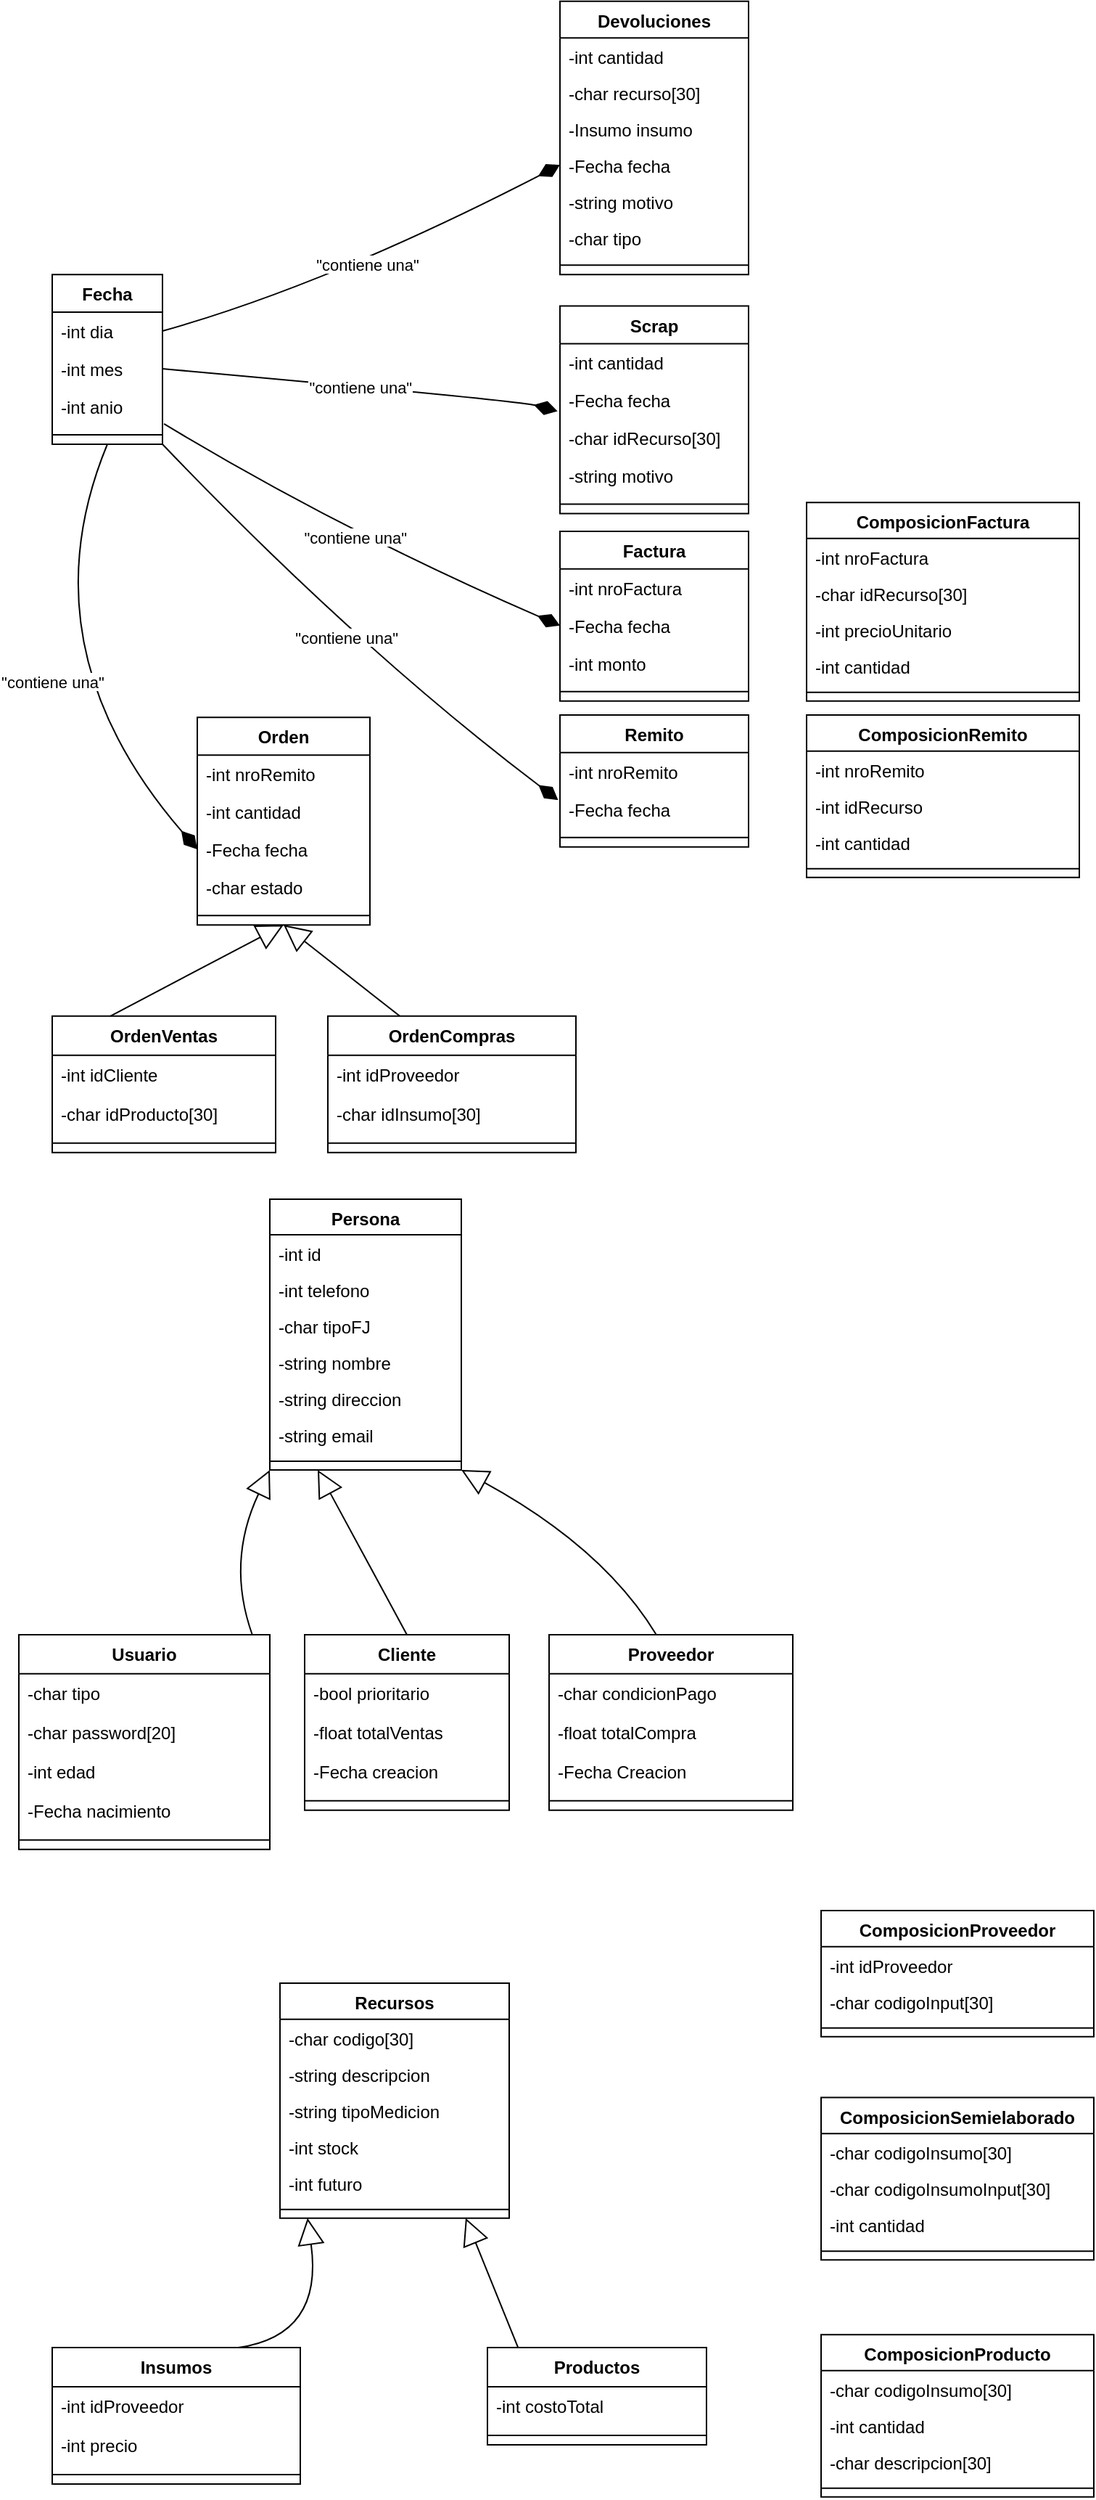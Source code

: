 <mxfile version="24.7.17">
  <diagram id="q5GnvB0pN5tUbaIcanIh" name="Diagrama de Clases">
    <mxGraphModel dx="5160" dy="2484" grid="1" gridSize="10" guides="1" tooltips="1" connect="1" arrows="1" fold="1" page="1" pageScale="1" pageWidth="827" pageHeight="1169" math="0" shadow="0">
      <root>
        <mxCell id="0" />
        <mxCell id="1" parent="0" />
        <mxCell id="GeJDQEC-XlV1NRhU4zai-1" value="Fecha" style="swimlane;fontStyle=1;align=center;verticalAlign=top;childLayout=stackLayout;horizontal=1;startSize=25.911;horizontalStack=0;resizeParent=1;resizeParentMax=0;resizeLast=0;collapsible=0;marginBottom=0;" parent="1" vertex="1">
          <mxGeometry x="60" y="213.09" width="76" height="116.911" as="geometry" />
        </mxCell>
        <mxCell id="GeJDQEC-XlV1NRhU4zai-2" value="-int dia" style="text;strokeColor=none;fillColor=none;align=left;verticalAlign=top;spacingLeft=4;spacingRight=4;overflow=hidden;rotatable=0;points=[[0,0.5],[1,0.5]];portConstraint=eastwest;" parent="GeJDQEC-XlV1NRhU4zai-1" vertex="1">
          <mxGeometry y="25.911" width="76" height="26" as="geometry" />
        </mxCell>
        <mxCell id="GeJDQEC-XlV1NRhU4zai-3" value="-int mes" style="text;strokeColor=none;fillColor=none;align=left;verticalAlign=top;spacingLeft=4;spacingRight=4;overflow=hidden;rotatable=0;points=[[0,0.5],[1,0.5]];portConstraint=eastwest;" parent="GeJDQEC-XlV1NRhU4zai-1" vertex="1">
          <mxGeometry y="51.911" width="76" height="26" as="geometry" />
        </mxCell>
        <mxCell id="GeJDQEC-XlV1NRhU4zai-4" value="-int anio" style="text;strokeColor=none;fillColor=none;align=left;verticalAlign=top;spacingLeft=4;spacingRight=4;overflow=hidden;rotatable=0;points=[[0,0.5],[1,0.5]];portConstraint=eastwest;" parent="GeJDQEC-XlV1NRhU4zai-1" vertex="1">
          <mxGeometry y="77.911" width="76" height="26" as="geometry" />
        </mxCell>
        <mxCell id="GeJDQEC-XlV1NRhU4zai-5" style="line;strokeWidth=1;fillColor=none;align=left;verticalAlign=middle;spacingTop=-1;spacingLeft=3;spacingRight=3;rotatable=0;labelPosition=right;points=[];portConstraint=eastwest;strokeColor=inherit;" parent="GeJDQEC-XlV1NRhU4zai-1" vertex="1">
          <mxGeometry y="103.911" width="76" height="13" as="geometry" />
        </mxCell>
        <mxCell id="GeJDQEC-XlV1NRhU4zai-6" value="Persona" style="swimlane;fontStyle=1;align=center;verticalAlign=top;childLayout=stackLayout;horizontal=1;startSize=24.507;horizontalStack=0;resizeParent=1;resizeParentMax=0;resizeLast=0;collapsible=0;marginBottom=0;" parent="1" vertex="1">
          <mxGeometry x="210" y="850" width="132" height="186.507" as="geometry" />
        </mxCell>
        <mxCell id="GeJDQEC-XlV1NRhU4zai-7" value="-int id" style="text;strokeColor=none;fillColor=none;align=left;verticalAlign=top;spacingLeft=4;spacingRight=4;overflow=hidden;rotatable=0;points=[[0,0.5],[1,0.5]];portConstraint=eastwest;" parent="GeJDQEC-XlV1NRhU4zai-6" vertex="1">
          <mxGeometry y="24.507" width="132" height="25" as="geometry" />
        </mxCell>
        <mxCell id="GeJDQEC-XlV1NRhU4zai-8" value="-int telefono" style="text;strokeColor=none;fillColor=none;align=left;verticalAlign=top;spacingLeft=4;spacingRight=4;overflow=hidden;rotatable=0;points=[[0,0.5],[1,0.5]];portConstraint=eastwest;" parent="GeJDQEC-XlV1NRhU4zai-6" vertex="1">
          <mxGeometry y="49.507" width="132" height="25" as="geometry" />
        </mxCell>
        <mxCell id="GeJDQEC-XlV1NRhU4zai-9" value="-char tipoFJ" style="text;strokeColor=none;fillColor=none;align=left;verticalAlign=top;spacingLeft=4;spacingRight=4;overflow=hidden;rotatable=0;points=[[0,0.5],[1,0.5]];portConstraint=eastwest;" parent="GeJDQEC-XlV1NRhU4zai-6" vertex="1">
          <mxGeometry y="74.507" width="132" height="25" as="geometry" />
        </mxCell>
        <mxCell id="GeJDQEC-XlV1NRhU4zai-10" value="-string nombre" style="text;strokeColor=none;fillColor=none;align=left;verticalAlign=top;spacingLeft=4;spacingRight=4;overflow=hidden;rotatable=0;points=[[0,0.5],[1,0.5]];portConstraint=eastwest;" parent="GeJDQEC-XlV1NRhU4zai-6" vertex="1">
          <mxGeometry y="99.507" width="132" height="25" as="geometry" />
        </mxCell>
        <mxCell id="GeJDQEC-XlV1NRhU4zai-11" value="-string direccion" style="text;strokeColor=none;fillColor=none;align=left;verticalAlign=top;spacingLeft=4;spacingRight=4;overflow=hidden;rotatable=0;points=[[0,0.5],[1,0.5]];portConstraint=eastwest;" parent="GeJDQEC-XlV1NRhU4zai-6" vertex="1">
          <mxGeometry y="124.507" width="132" height="25" as="geometry" />
        </mxCell>
        <mxCell id="GeJDQEC-XlV1NRhU4zai-12" value="-string email" style="text;strokeColor=none;fillColor=none;align=left;verticalAlign=top;spacingLeft=4;spacingRight=4;overflow=hidden;rotatable=0;points=[[0,0.5],[1,0.5]];portConstraint=eastwest;" parent="GeJDQEC-XlV1NRhU4zai-6" vertex="1">
          <mxGeometry y="149.507" width="132" height="25" as="geometry" />
        </mxCell>
        <mxCell id="GeJDQEC-XlV1NRhU4zai-13" style="line;strokeWidth=1;fillColor=none;align=left;verticalAlign=middle;spacingTop=-1;spacingLeft=3;spacingRight=3;rotatable=0;labelPosition=right;points=[];portConstraint=eastwest;strokeColor=inherit;" parent="GeJDQEC-XlV1NRhU4zai-6" vertex="1">
          <mxGeometry y="174.507" width="132" height="12" as="geometry" />
        </mxCell>
        <mxCell id="GeJDQEC-XlV1NRhU4zai-14" value="Usuario" style="swimlane;fontStyle=1;align=center;verticalAlign=top;childLayout=stackLayout;horizontal=1;startSize=26.914;horizontalStack=0;resizeParent=1;resizeParentMax=0;resizeLast=0;collapsible=0;marginBottom=0;" parent="1" vertex="1">
          <mxGeometry x="37" y="1150" width="173" height="147.914" as="geometry" />
        </mxCell>
        <mxCell id="GeJDQEC-XlV1NRhU4zai-15" value="-char tipo" style="text;strokeColor=none;fillColor=none;align=left;verticalAlign=top;spacingLeft=4;spacingRight=4;overflow=hidden;rotatable=0;points=[[0,0.5],[1,0.5]];portConstraint=eastwest;" parent="GeJDQEC-XlV1NRhU4zai-14" vertex="1">
          <mxGeometry y="26.914" width="173" height="27" as="geometry" />
        </mxCell>
        <mxCell id="GeJDQEC-XlV1NRhU4zai-16" value="-char password[20]" style="text;strokeColor=none;fillColor=none;align=left;verticalAlign=top;spacingLeft=4;spacingRight=4;overflow=hidden;rotatable=0;points=[[0,0.5],[1,0.5]];portConstraint=eastwest;" parent="GeJDQEC-XlV1NRhU4zai-14" vertex="1">
          <mxGeometry y="53.914" width="173" height="27" as="geometry" />
        </mxCell>
        <mxCell id="SspoBiGvNEf38kH1SiPI-25" value="-int edad" style="text;strokeColor=none;fillColor=none;align=left;verticalAlign=top;spacingLeft=4;spacingRight=4;overflow=hidden;rotatable=0;points=[[0,0.5],[1,0.5]];portConstraint=eastwest;" vertex="1" parent="GeJDQEC-XlV1NRhU4zai-14">
          <mxGeometry y="80.914" width="173" height="27" as="geometry" />
        </mxCell>
        <mxCell id="SspoBiGvNEf38kH1SiPI-26" value="-Fecha nacimiento" style="text;strokeColor=none;fillColor=none;align=left;verticalAlign=top;spacingLeft=4;spacingRight=4;overflow=hidden;rotatable=0;points=[[0,0.5],[1,0.5]];portConstraint=eastwest;" vertex="1" parent="GeJDQEC-XlV1NRhU4zai-14">
          <mxGeometry y="107.914" width="173" height="27" as="geometry" />
        </mxCell>
        <mxCell id="GeJDQEC-XlV1NRhU4zai-17" style="line;strokeWidth=1;fillColor=none;align=left;verticalAlign=middle;spacingTop=-1;spacingLeft=3;spacingRight=3;rotatable=0;labelPosition=right;points=[];portConstraint=eastwest;strokeColor=inherit;" parent="GeJDQEC-XlV1NRhU4zai-14" vertex="1">
          <mxGeometry y="134.914" width="173" height="13" as="geometry" />
        </mxCell>
        <mxCell id="GeJDQEC-XlV1NRhU4zai-18" value="Proveedor" style="swimlane;fontStyle=1;align=center;verticalAlign=top;childLayout=stackLayout;horizontal=1;startSize=26.914;horizontalStack=0;resizeParent=1;resizeParentMax=0;resizeLast=0;collapsible=0;marginBottom=0;" parent="1" vertex="1">
          <mxGeometry x="402.5" y="1150" width="168" height="120.914" as="geometry" />
        </mxCell>
        <mxCell id="GeJDQEC-XlV1NRhU4zai-19" value="-char condicionPago" style="text;strokeColor=none;fillColor=none;align=left;verticalAlign=top;spacingLeft=4;spacingRight=4;overflow=hidden;rotatable=0;points=[[0,0.5],[1,0.5]];portConstraint=eastwest;" parent="GeJDQEC-XlV1NRhU4zai-18" vertex="1">
          <mxGeometry y="26.914" width="168" height="27" as="geometry" />
        </mxCell>
        <mxCell id="GeJDQEC-XlV1NRhU4zai-20" value="-float totalCompra" style="text;strokeColor=none;fillColor=none;align=left;verticalAlign=top;spacingLeft=4;spacingRight=4;overflow=hidden;rotatable=0;points=[[0,0.5],[1,0.5]];portConstraint=eastwest;" parent="GeJDQEC-XlV1NRhU4zai-18" vertex="1">
          <mxGeometry y="53.914" width="168" height="27" as="geometry" />
        </mxCell>
        <mxCell id="SspoBiGvNEf38kH1SiPI-51" value="-Fecha Creacion" style="text;strokeColor=none;fillColor=none;align=left;verticalAlign=top;spacingLeft=4;spacingRight=4;overflow=hidden;rotatable=0;points=[[0,0.5],[1,0.5]];portConstraint=eastwest;" vertex="1" parent="GeJDQEC-XlV1NRhU4zai-18">
          <mxGeometry y="80.914" width="168" height="27" as="geometry" />
        </mxCell>
        <mxCell id="GeJDQEC-XlV1NRhU4zai-21" style="line;strokeWidth=1;fillColor=none;align=left;verticalAlign=middle;spacingTop=-1;spacingLeft=3;spacingRight=3;rotatable=0;labelPosition=right;points=[];portConstraint=eastwest;strokeColor=inherit;" parent="GeJDQEC-XlV1NRhU4zai-18" vertex="1">
          <mxGeometry y="107.914" width="168" height="13" as="geometry" />
        </mxCell>
        <mxCell id="GeJDQEC-XlV1NRhU4zai-22" value="Cliente" style="swimlane;fontStyle=1;align=center;verticalAlign=top;childLayout=stackLayout;horizontal=1;startSize=26.914;horizontalStack=0;resizeParent=1;resizeParentMax=0;resizeLast=0;collapsible=0;marginBottom=0;" parent="1" vertex="1">
          <mxGeometry x="234" y="1150" width="141" height="120.914" as="geometry" />
        </mxCell>
        <mxCell id="GeJDQEC-XlV1NRhU4zai-23" value="-bool prioritario" style="text;strokeColor=none;fillColor=none;align=left;verticalAlign=top;spacingLeft=4;spacingRight=4;overflow=hidden;rotatable=0;points=[[0,0.5],[1,0.5]];portConstraint=eastwest;" parent="GeJDQEC-XlV1NRhU4zai-22" vertex="1">
          <mxGeometry y="26.914" width="141" height="27" as="geometry" />
        </mxCell>
        <mxCell id="GeJDQEC-XlV1NRhU4zai-24" value="-float totalVentas" style="text;strokeColor=none;fillColor=none;align=left;verticalAlign=top;spacingLeft=4;spacingRight=4;overflow=hidden;rotatable=0;points=[[0,0.5],[1,0.5]];portConstraint=eastwest;" parent="GeJDQEC-XlV1NRhU4zai-22" vertex="1">
          <mxGeometry y="53.914" width="141" height="27" as="geometry" />
        </mxCell>
        <mxCell id="SspoBiGvNEf38kH1SiPI-50" value="-Fecha creacion" style="text;strokeColor=none;fillColor=none;align=left;verticalAlign=top;spacingLeft=4;spacingRight=4;overflow=hidden;rotatable=0;points=[[0,0.5],[1,0.5]];portConstraint=eastwest;" vertex="1" parent="GeJDQEC-XlV1NRhU4zai-22">
          <mxGeometry y="80.914" width="141" height="27" as="geometry" />
        </mxCell>
        <mxCell id="GeJDQEC-XlV1NRhU4zai-25" style="line;strokeWidth=1;fillColor=none;align=left;verticalAlign=middle;spacingTop=-1;spacingLeft=3;spacingRight=3;rotatable=0;labelPosition=right;points=[];portConstraint=eastwest;strokeColor=inherit;" parent="GeJDQEC-XlV1NRhU4zai-22" vertex="1">
          <mxGeometry y="107.914" width="141" height="13" as="geometry" />
        </mxCell>
        <mxCell id="GeJDQEC-XlV1NRhU4zai-26" value="Recursos" style="swimlane;fontStyle=1;align=center;verticalAlign=top;childLayout=stackLayout;horizontal=1;startSize=24.831;horizontalStack=0;resizeParent=1;resizeParentMax=0;resizeLast=0;collapsible=0;marginBottom=0;" parent="1" vertex="1">
          <mxGeometry x="217" y="1390" width="158" height="161.831" as="geometry" />
        </mxCell>
        <mxCell id="GeJDQEC-XlV1NRhU4zai-27" value="-char codigo[30]" style="text;strokeColor=none;fillColor=none;align=left;verticalAlign=top;spacingLeft=4;spacingRight=4;overflow=hidden;rotatable=0;points=[[0,0.5],[1,0.5]];portConstraint=eastwest;" parent="GeJDQEC-XlV1NRhU4zai-26" vertex="1">
          <mxGeometry y="24.831" width="158" height="25" as="geometry" />
        </mxCell>
        <mxCell id="GeJDQEC-XlV1NRhU4zai-28" value="-string descripcion" style="text;strokeColor=none;fillColor=none;align=left;verticalAlign=top;spacingLeft=4;spacingRight=4;overflow=hidden;rotatable=0;points=[[0,0.5],[1,0.5]];portConstraint=eastwest;" parent="GeJDQEC-XlV1NRhU4zai-26" vertex="1">
          <mxGeometry y="49.831" width="158" height="25" as="geometry" />
        </mxCell>
        <mxCell id="GeJDQEC-XlV1NRhU4zai-29" value="-string tipoMedicion" style="text;strokeColor=none;fillColor=none;align=left;verticalAlign=top;spacingLeft=4;spacingRight=4;overflow=hidden;rotatable=0;points=[[0,0.5],[1,0.5]];portConstraint=eastwest;" parent="GeJDQEC-XlV1NRhU4zai-26" vertex="1">
          <mxGeometry y="74.831" width="158" height="25" as="geometry" />
        </mxCell>
        <mxCell id="GeJDQEC-XlV1NRhU4zai-30" value="-int stock" style="text;strokeColor=none;fillColor=none;align=left;verticalAlign=top;spacingLeft=4;spacingRight=4;overflow=hidden;rotatable=0;points=[[0,0.5],[1,0.5]];portConstraint=eastwest;" parent="GeJDQEC-XlV1NRhU4zai-26" vertex="1">
          <mxGeometry y="99.831" width="158" height="25" as="geometry" />
        </mxCell>
        <mxCell id="GeJDQEC-XlV1NRhU4zai-31" value="-int futuro" style="text;strokeColor=none;fillColor=none;align=left;verticalAlign=top;spacingLeft=4;spacingRight=4;overflow=hidden;rotatable=0;points=[[0,0.5],[1,0.5]];portConstraint=eastwest;" parent="GeJDQEC-XlV1NRhU4zai-26" vertex="1">
          <mxGeometry y="124.831" width="158" height="25" as="geometry" />
        </mxCell>
        <mxCell id="GeJDQEC-XlV1NRhU4zai-32" style="line;strokeWidth=1;fillColor=none;align=left;verticalAlign=middle;spacingTop=-1;spacingLeft=3;spacingRight=3;rotatable=0;labelPosition=right;points=[];portConstraint=eastwest;strokeColor=inherit;" parent="GeJDQEC-XlV1NRhU4zai-26" vertex="1">
          <mxGeometry y="149.831" width="158" height="12" as="geometry" />
        </mxCell>
        <mxCell id="GeJDQEC-XlV1NRhU4zai-33" value="Insumos" style="swimlane;fontStyle=1;align=center;verticalAlign=top;childLayout=stackLayout;horizontal=1;startSize=26.914;horizontalStack=0;resizeParent=1;resizeParentMax=0;resizeLast=0;collapsible=0;marginBottom=0;" parent="1" vertex="1">
          <mxGeometry x="60" y="1641.04" width="171" height="93.914" as="geometry" />
        </mxCell>
        <mxCell id="GeJDQEC-XlV1NRhU4zai-34" value="-int idProveedor" style="text;strokeColor=none;fillColor=none;align=left;verticalAlign=top;spacingLeft=4;spacingRight=4;overflow=hidden;rotatable=0;points=[[0,0.5],[1,0.5]];portConstraint=eastwest;" parent="GeJDQEC-XlV1NRhU4zai-33" vertex="1">
          <mxGeometry y="26.914" width="171" height="27" as="geometry" />
        </mxCell>
        <mxCell id="GeJDQEC-XlV1NRhU4zai-35" value="-int precio" style="text;strokeColor=none;fillColor=none;align=left;verticalAlign=top;spacingLeft=4;spacingRight=4;overflow=hidden;rotatable=0;points=[[0,0.5],[1,0.5]];portConstraint=eastwest;" parent="GeJDQEC-XlV1NRhU4zai-33" vertex="1">
          <mxGeometry y="53.914" width="171" height="27" as="geometry" />
        </mxCell>
        <mxCell id="GeJDQEC-XlV1NRhU4zai-36" style="line;strokeWidth=1;fillColor=none;align=left;verticalAlign=middle;spacingTop=-1;spacingLeft=3;spacingRight=3;rotatable=0;labelPosition=right;points=[];portConstraint=eastwest;strokeColor=inherit;" parent="GeJDQEC-XlV1NRhU4zai-33" vertex="1">
          <mxGeometry y="80.914" width="171" height="13" as="geometry" />
        </mxCell>
        <mxCell id="GeJDQEC-XlV1NRhU4zai-37" value="Productos" style="swimlane;fontStyle=1;align=center;verticalAlign=top;childLayout=stackLayout;horizontal=1;startSize=26.914;horizontalStack=0;resizeParent=1;resizeParentMax=0;resizeLast=0;collapsible=0;marginBottom=0;" parent="1" vertex="1">
          <mxGeometry x="360" y="1641.04" width="151" height="66.914" as="geometry" />
        </mxCell>
        <mxCell id="GeJDQEC-XlV1NRhU4zai-39" value="-int costoTotal" style="text;strokeColor=none;fillColor=none;align=left;verticalAlign=top;spacingLeft=4;spacingRight=4;overflow=hidden;rotatable=0;points=[[0,0.5],[1,0.5]];portConstraint=eastwest;" parent="GeJDQEC-XlV1NRhU4zai-37" vertex="1">
          <mxGeometry y="26.914" width="151" height="27" as="geometry" />
        </mxCell>
        <mxCell id="GeJDQEC-XlV1NRhU4zai-40" style="line;strokeWidth=1;fillColor=none;align=left;verticalAlign=middle;spacingTop=-1;spacingLeft=3;spacingRight=3;rotatable=0;labelPosition=right;points=[];portConstraint=eastwest;strokeColor=inherit;" parent="GeJDQEC-XlV1NRhU4zai-37" vertex="1">
          <mxGeometry y="53.914" width="151" height="13" as="geometry" />
        </mxCell>
        <mxCell id="GeJDQEC-XlV1NRhU4zai-41" value="Orden" style="swimlane;fontStyle=1;align=center;verticalAlign=top;childLayout=stackLayout;horizontal=1;startSize=25.911;horizontalStack=0;resizeParent=1;resizeParentMax=0;resizeLast=0;collapsible=0;marginBottom=0;" parent="1" vertex="1">
          <mxGeometry x="160" y="518.17" width="119" height="142.911" as="geometry" />
        </mxCell>
        <mxCell id="GeJDQEC-XlV1NRhU4zai-42" value="-int nroRemito" style="text;strokeColor=none;fillColor=none;align=left;verticalAlign=top;spacingLeft=4;spacingRight=4;overflow=hidden;rotatable=0;points=[[0,0.5],[1,0.5]];portConstraint=eastwest;" parent="GeJDQEC-XlV1NRhU4zai-41" vertex="1">
          <mxGeometry y="25.911" width="119" height="26" as="geometry" />
        </mxCell>
        <mxCell id="GeJDQEC-XlV1NRhU4zai-43" value="-int cantidad" style="text;strokeColor=none;fillColor=none;align=left;verticalAlign=top;spacingLeft=4;spacingRight=4;overflow=hidden;rotatable=0;points=[[0,0.5],[1,0.5]];portConstraint=eastwest;" parent="GeJDQEC-XlV1NRhU4zai-41" vertex="1">
          <mxGeometry y="51.911" width="119" height="26" as="geometry" />
        </mxCell>
        <mxCell id="GeJDQEC-XlV1NRhU4zai-44" value="-Fecha fecha" style="text;strokeColor=none;fillColor=none;align=left;verticalAlign=top;spacingLeft=4;spacingRight=4;overflow=hidden;rotatable=0;points=[[0,0.5],[1,0.5]];portConstraint=eastwest;" parent="GeJDQEC-XlV1NRhU4zai-41" vertex="1">
          <mxGeometry y="77.911" width="119" height="26" as="geometry" />
        </mxCell>
        <mxCell id="SspoBiGvNEf38kH1SiPI-54" value="-char estado" style="text;strokeColor=none;fillColor=none;align=left;verticalAlign=top;spacingLeft=4;spacingRight=4;overflow=hidden;rotatable=0;points=[[0,0.5],[1,0.5]];portConstraint=eastwest;" vertex="1" parent="GeJDQEC-XlV1NRhU4zai-41">
          <mxGeometry y="103.911" width="119" height="26" as="geometry" />
        </mxCell>
        <mxCell id="GeJDQEC-XlV1NRhU4zai-45" style="line;strokeWidth=1;fillColor=none;align=left;verticalAlign=middle;spacingTop=-1;spacingLeft=3;spacingRight=3;rotatable=0;labelPosition=right;points=[];portConstraint=eastwest;strokeColor=inherit;" parent="GeJDQEC-XlV1NRhU4zai-41" vertex="1">
          <mxGeometry y="129.911" width="119" height="13" as="geometry" />
        </mxCell>
        <mxCell id="GeJDQEC-XlV1NRhU4zai-46" value="OrdenVentas" style="swimlane;fontStyle=1;align=center;verticalAlign=top;childLayout=stackLayout;horizontal=1;startSize=26.914;horizontalStack=0;resizeParent=1;resizeParentMax=0;resizeLast=0;collapsible=0;marginBottom=0;" parent="1" vertex="1">
          <mxGeometry x="60" y="723.91" width="154" height="93.914" as="geometry" />
        </mxCell>
        <mxCell id="GeJDQEC-XlV1NRhU4zai-48" value="-int idCliente" style="text;strokeColor=none;fillColor=none;align=left;verticalAlign=top;spacingLeft=4;spacingRight=4;overflow=hidden;rotatable=0;points=[[0,0.5],[1,0.5]];portConstraint=eastwest;" parent="GeJDQEC-XlV1NRhU4zai-46" vertex="1">
          <mxGeometry y="26.914" width="154" height="27" as="geometry" />
        </mxCell>
        <mxCell id="GeJDQEC-XlV1NRhU4zai-47" value="-char idProducto[30]" style="text;strokeColor=none;fillColor=none;align=left;verticalAlign=top;spacingLeft=4;spacingRight=4;overflow=hidden;rotatable=0;points=[[0,0.5],[1,0.5]];portConstraint=eastwest;" parent="GeJDQEC-XlV1NRhU4zai-46" vertex="1">
          <mxGeometry y="53.914" width="154" height="27" as="geometry" />
        </mxCell>
        <mxCell id="GeJDQEC-XlV1NRhU4zai-49" style="line;strokeWidth=1;fillColor=none;align=left;verticalAlign=middle;spacingTop=-1;spacingLeft=3;spacingRight=3;rotatable=0;labelPosition=right;points=[];portConstraint=eastwest;strokeColor=inherit;" parent="GeJDQEC-XlV1NRhU4zai-46" vertex="1">
          <mxGeometry y="80.914" width="154" height="13" as="geometry" />
        </mxCell>
        <mxCell id="GeJDQEC-XlV1NRhU4zai-50" value="OrdenCompras" style="swimlane;fontStyle=1;align=center;verticalAlign=top;childLayout=stackLayout;horizontal=1;startSize=26.914;horizontalStack=0;resizeParent=1;resizeParentMax=0;resizeLast=0;collapsible=0;marginBottom=0;" parent="1" vertex="1">
          <mxGeometry x="250" y="723.91" width="171" height="93.914" as="geometry" />
        </mxCell>
        <mxCell id="GeJDQEC-XlV1NRhU4zai-51" value="-int idProveedor" style="text;strokeColor=none;fillColor=none;align=left;verticalAlign=top;spacingLeft=4;spacingRight=4;overflow=hidden;rotatable=0;points=[[0,0.5],[1,0.5]];portConstraint=eastwest;" parent="GeJDQEC-XlV1NRhU4zai-50" vertex="1">
          <mxGeometry y="26.914" width="171" height="27" as="geometry" />
        </mxCell>
        <mxCell id="GeJDQEC-XlV1NRhU4zai-52" value="-char idInsumo[30]" style="text;strokeColor=none;fillColor=none;align=left;verticalAlign=top;spacingLeft=4;spacingRight=4;overflow=hidden;rotatable=0;points=[[0,0.5],[1,0.5]];portConstraint=eastwest;" parent="GeJDQEC-XlV1NRhU4zai-50" vertex="1">
          <mxGeometry y="53.914" width="171" height="27" as="geometry" />
        </mxCell>
        <mxCell id="GeJDQEC-XlV1NRhU4zai-53" style="line;strokeWidth=1;fillColor=none;align=left;verticalAlign=middle;spacingTop=-1;spacingLeft=3;spacingRight=3;rotatable=0;labelPosition=right;points=[];portConstraint=eastwest;strokeColor=inherit;" parent="GeJDQEC-XlV1NRhU4zai-50" vertex="1">
          <mxGeometry y="80.914" width="171" height="13" as="geometry" />
        </mxCell>
        <mxCell id="GeJDQEC-XlV1NRhU4zai-60" value="Devoluciones" style="swimlane;fontStyle=1;align=center;verticalAlign=top;childLayout=stackLayout;horizontal=1;startSize=25.273;horizontalStack=0;resizeParent=1;resizeParentMax=0;resizeLast=0;collapsible=0;marginBottom=0;" parent="1" vertex="1">
          <mxGeometry x="410" y="24.82" width="130" height="188.273" as="geometry" />
        </mxCell>
        <mxCell id="GeJDQEC-XlV1NRhU4zai-61" value="-int cantidad" style="text;strokeColor=none;fillColor=none;align=left;verticalAlign=top;spacingLeft=4;spacingRight=4;overflow=hidden;rotatable=0;points=[[0,0.5],[1,0.5]];portConstraint=eastwest;" parent="GeJDQEC-XlV1NRhU4zai-60" vertex="1">
          <mxGeometry y="25.273" width="130" height="25" as="geometry" />
        </mxCell>
        <mxCell id="SspoBiGvNEf38kH1SiPI-53" value="-char recurso[30]" style="text;strokeColor=none;fillColor=none;align=left;verticalAlign=top;spacingLeft=4;spacingRight=4;overflow=hidden;rotatable=0;points=[[0,0.5],[1,0.5]];portConstraint=eastwest;" vertex="1" parent="GeJDQEC-XlV1NRhU4zai-60">
          <mxGeometry y="50.273" width="130" height="25" as="geometry" />
        </mxCell>
        <mxCell id="GeJDQEC-XlV1NRhU4zai-62" value="-Insumo insumo" style="text;strokeColor=none;fillColor=none;align=left;verticalAlign=top;spacingLeft=4;spacingRight=4;overflow=hidden;rotatable=0;points=[[0,0.5],[1,0.5]];portConstraint=eastwest;" parent="GeJDQEC-XlV1NRhU4zai-60" vertex="1">
          <mxGeometry y="75.273" width="130" height="25" as="geometry" />
        </mxCell>
        <mxCell id="GeJDQEC-XlV1NRhU4zai-63" value="-Fecha fecha" style="text;strokeColor=none;fillColor=none;align=left;verticalAlign=top;spacingLeft=4;spacingRight=4;overflow=hidden;rotatable=0;points=[[0,0.5],[1,0.5]];portConstraint=eastwest;" parent="GeJDQEC-XlV1NRhU4zai-60" vertex="1">
          <mxGeometry y="100.273" width="130" height="25" as="geometry" />
        </mxCell>
        <mxCell id="GeJDQEC-XlV1NRhU4zai-64" value="-string motivo" style="text;strokeColor=none;fillColor=none;align=left;verticalAlign=top;spacingLeft=4;spacingRight=4;overflow=hidden;rotatable=0;points=[[0,0.5],[1,0.5]];portConstraint=eastwest;" parent="GeJDQEC-XlV1NRhU4zai-60" vertex="1">
          <mxGeometry y="125.273" width="130" height="25" as="geometry" />
        </mxCell>
        <mxCell id="SspoBiGvNEf38kH1SiPI-4" value="-char tipo" style="text;strokeColor=none;fillColor=none;align=left;verticalAlign=top;spacingLeft=4;spacingRight=4;overflow=hidden;rotatable=0;points=[[0,0.5],[1,0.5]];portConstraint=eastwest;" vertex="1" parent="GeJDQEC-XlV1NRhU4zai-60">
          <mxGeometry y="150.273" width="130" height="25" as="geometry" />
        </mxCell>
        <mxCell id="GeJDQEC-XlV1NRhU4zai-65" style="line;strokeWidth=1;fillColor=none;align=left;verticalAlign=middle;spacingTop=-1;spacingLeft=3;spacingRight=3;rotatable=0;labelPosition=right;points=[];portConstraint=eastwest;strokeColor=inherit;" parent="GeJDQEC-XlV1NRhU4zai-60" vertex="1">
          <mxGeometry y="175.273" width="130" height="13" as="geometry" />
        </mxCell>
        <mxCell id="GeJDQEC-XlV1NRhU4zai-66" value="Scrap" style="swimlane;fontStyle=1;align=center;verticalAlign=top;childLayout=stackLayout;horizontal=1;startSize=25.911;horizontalStack=0;resizeParent=1;resizeParentMax=0;resizeLast=0;collapsible=0;marginBottom=0;" parent="1" vertex="1">
          <mxGeometry x="410" y="234.8" width="130" height="142.911" as="geometry" />
        </mxCell>
        <mxCell id="GeJDQEC-XlV1NRhU4zai-67" value="-int cantidad" style="text;strokeColor=none;fillColor=none;align=left;verticalAlign=top;spacingLeft=4;spacingRight=4;overflow=hidden;rotatable=0;points=[[0,0.5],[1,0.5]];portConstraint=eastwest;" parent="GeJDQEC-XlV1NRhU4zai-66" vertex="1">
          <mxGeometry y="25.911" width="130" height="26" as="geometry" />
        </mxCell>
        <mxCell id="SspoBiGvNEf38kH1SiPI-43" value="-Fecha fecha" style="text;strokeColor=none;fillColor=none;align=left;verticalAlign=top;spacingLeft=4;spacingRight=4;overflow=hidden;rotatable=0;points=[[0,0.5],[1,0.5]];portConstraint=eastwest;" vertex="1" parent="GeJDQEC-XlV1NRhU4zai-66">
          <mxGeometry y="51.911" width="130" height="26" as="geometry" />
        </mxCell>
        <mxCell id="GeJDQEC-XlV1NRhU4zai-68" value="-char idRecurso[30]" style="text;strokeColor=none;fillColor=none;align=left;verticalAlign=top;spacingLeft=4;spacingRight=4;overflow=hidden;rotatable=0;points=[[0,0.5],[1,0.5]];portConstraint=eastwest;" parent="GeJDQEC-XlV1NRhU4zai-66" vertex="1">
          <mxGeometry y="77.911" width="130" height="26" as="geometry" />
        </mxCell>
        <mxCell id="GeJDQEC-XlV1NRhU4zai-69" value="-string motivo" style="text;strokeColor=none;fillColor=none;align=left;verticalAlign=top;spacingLeft=4;spacingRight=4;overflow=hidden;rotatable=0;points=[[0,0.5],[1,0.5]];portConstraint=eastwest;" parent="GeJDQEC-XlV1NRhU4zai-66" vertex="1">
          <mxGeometry y="103.911" width="130" height="26" as="geometry" />
        </mxCell>
        <mxCell id="GeJDQEC-XlV1NRhU4zai-70" style="line;strokeWidth=1;fillColor=none;align=left;verticalAlign=middle;spacingTop=-1;spacingLeft=3;spacingRight=3;rotatable=0;labelPosition=right;points=[];portConstraint=eastwest;strokeColor=inherit;" parent="GeJDQEC-XlV1NRhU4zai-66" vertex="1">
          <mxGeometry y="129.911" width="130" height="13" as="geometry" />
        </mxCell>
        <mxCell id="GeJDQEC-XlV1NRhU4zai-76" value="Factura" style="swimlane;fontStyle=1;align=center;verticalAlign=top;childLayout=stackLayout;horizontal=1;startSize=25.911;horizontalStack=0;resizeParent=1;resizeParentMax=0;resizeLast=0;collapsible=0;marginBottom=0;" parent="1" vertex="1">
          <mxGeometry x="410" y="390" width="130" height="116.911" as="geometry" />
        </mxCell>
        <mxCell id="GeJDQEC-XlV1NRhU4zai-77" value="-int nroFactura" style="text;strokeColor=none;fillColor=none;align=left;verticalAlign=top;spacingLeft=4;spacingRight=4;overflow=hidden;rotatable=0;points=[[0,0.5],[1,0.5]];portConstraint=eastwest;" parent="GeJDQEC-XlV1NRhU4zai-76" vertex="1">
          <mxGeometry y="25.911" width="130" height="26" as="geometry" />
        </mxCell>
        <mxCell id="GeJDQEC-XlV1NRhU4zai-78" value="-Fecha fecha" style="text;strokeColor=none;fillColor=none;align=left;verticalAlign=top;spacingLeft=4;spacingRight=4;overflow=hidden;rotatable=0;points=[[0,0.5],[1,0.5]];portConstraint=eastwest;" parent="GeJDQEC-XlV1NRhU4zai-76" vertex="1">
          <mxGeometry y="51.911" width="130" height="26" as="geometry" />
        </mxCell>
        <mxCell id="GeJDQEC-XlV1NRhU4zai-79" value="-int monto" style="text;strokeColor=none;fillColor=none;align=left;verticalAlign=top;spacingLeft=4;spacingRight=4;overflow=hidden;rotatable=0;points=[[0,0.5],[1,0.5]];portConstraint=eastwest;" parent="GeJDQEC-XlV1NRhU4zai-76" vertex="1">
          <mxGeometry y="77.911" width="130" height="26" as="geometry" />
        </mxCell>
        <mxCell id="GeJDQEC-XlV1NRhU4zai-80" style="line;strokeWidth=1;fillColor=none;align=left;verticalAlign=middle;spacingTop=-1;spacingLeft=3;spacingRight=3;rotatable=0;labelPosition=right;points=[];portConstraint=eastwest;strokeColor=inherit;" parent="GeJDQEC-XlV1NRhU4zai-76" vertex="1">
          <mxGeometry y="103.911" width="130" height="13" as="geometry" />
        </mxCell>
        <mxCell id="GeJDQEC-XlV1NRhU4zai-81" value="" style="curved=1;startArrow=block;startSize=16;startFill=0;endArrow=none;exitX=0.25;exitY=1;entryX=0.5;entryY=0;rounded=0;exitDx=0;exitDy=0;" parent="1" source="GeJDQEC-XlV1NRhU4zai-6" target="GeJDQEC-XlV1NRhU4zai-22" edge="1">
          <mxGeometry relative="1" as="geometry">
            <Array as="points" />
          </mxGeometry>
        </mxCell>
        <mxCell id="GeJDQEC-XlV1NRhU4zai-82" value="" style="curved=1;startArrow=block;startSize=16;startFill=0;endArrow=none;exitX=1;exitY=1;entryX=0.44;entryY=0;rounded=0;exitDx=0;exitDy=0;entryDx=0;entryDy=0;entryPerimeter=0;" parent="1" source="GeJDQEC-XlV1NRhU4zai-6" target="GeJDQEC-XlV1NRhU4zai-18" edge="1">
          <mxGeometry relative="1" as="geometry">
            <Array as="points">
              <mxPoint x="440" y="1090" />
            </Array>
          </mxGeometry>
        </mxCell>
        <mxCell id="GeJDQEC-XlV1NRhU4zai-83" value="" style="curved=1;startArrow=block;startSize=16;startFill=0;endArrow=none;exitX=0;exitY=1;entryX=0.93;entryY=0;rounded=0;exitDx=0;exitDy=0;" parent="1" source="GeJDQEC-XlV1NRhU4zai-6" target="GeJDQEC-XlV1NRhU4zai-14" edge="1">
          <mxGeometry relative="1" as="geometry">
            <Array as="points">
              <mxPoint x="180" y="1100" />
            </Array>
          </mxGeometry>
        </mxCell>
        <mxCell id="GeJDQEC-XlV1NRhU4zai-85" value="&quot;contiene una&quot;" style="curved=1;startArrow=diamondThin;startSize=14;startFill=1;endArrow=none;entryX=0.5;entryY=1;rounded=0;exitX=0;exitY=0.5;exitDx=0;exitDy=0;entryDx=0;entryDy=0;" parent="1" source="GeJDQEC-XlV1NRhU4zai-44" target="GeJDQEC-XlV1NRhU4zai-1" edge="1">
          <mxGeometry x="-0.092" y="-1" relative="1" as="geometry">
            <Array as="points">
              <mxPoint x="40" y="470" />
            </Array>
            <mxPoint x="-160" y="670" as="sourcePoint" />
            <mxPoint x="-1" as="offset" />
          </mxGeometry>
        </mxCell>
        <mxCell id="GeJDQEC-XlV1NRhU4zai-87" value="&quot;contiene una&quot;" style="curved=1;startArrow=diamondThin;startSize=14;startFill=1;endArrow=none;exitX=0;exitY=0.5;entryX=1;entryY=0.5;rounded=0;entryDx=0;entryDy=0;exitDx=0;exitDy=0;" parent="1" source="GeJDQEC-XlV1NRhU4zai-63" target="GeJDQEC-XlV1NRhU4zai-2" edge="1">
          <mxGeometry relative="1" as="geometry">
            <Array as="points">
              <mxPoint x="250" y="220" />
            </Array>
          </mxGeometry>
        </mxCell>
        <mxCell id="GeJDQEC-XlV1NRhU4zai-90" value="&quot;contiene una&quot;" style="curved=1;startArrow=diamondThin;startSize=14;startFill=1;endArrow=none;exitX=0;exitY=0.5;entryX=1.014;entryY=0.961;rounded=0;entryDx=0;entryDy=0;exitDx=0;exitDy=0;entryPerimeter=0;" parent="1" source="GeJDQEC-XlV1NRhU4zai-78" target="GeJDQEC-XlV1NRhU4zai-4" edge="1">
          <mxGeometry relative="1" as="geometry">
            <Array as="points">
              <mxPoint x="260" y="390" />
            </Array>
          </mxGeometry>
        </mxCell>
        <mxCell id="GeJDQEC-XlV1NRhU4zai-91" value="" style="curved=1;startArrow=block;startSize=16;startFill=0;endArrow=none;entryX=0.26;entryY=0;rounded=0;exitX=0.5;exitY=1;exitDx=0;exitDy=0;" parent="1" source="GeJDQEC-XlV1NRhU4zai-41" target="GeJDQEC-XlV1NRhU4zai-46" edge="1">
          <mxGeometry relative="1" as="geometry">
            <Array as="points" />
            <mxPoint x="347" y="713.91" as="sourcePoint" />
          </mxGeometry>
        </mxCell>
        <mxCell id="GeJDQEC-XlV1NRhU4zai-92" value="" style="curved=1;startArrow=block;startSize=16;startFill=0;endArrow=none;entryX=0.29;entryY=0;rounded=0;exitX=0.5;exitY=1;exitDx=0;exitDy=0;" parent="1" source="GeJDQEC-XlV1NRhU4zai-41" target="GeJDQEC-XlV1NRhU4zai-50" edge="1">
          <mxGeometry relative="1" as="geometry">
            <Array as="points" />
            <mxPoint x="437" y="650.91" as="sourcePoint" />
          </mxGeometry>
        </mxCell>
        <mxCell id="GeJDQEC-XlV1NRhU4zai-93" value="" style="curved=1;startArrow=block;startSize=16;startFill=0;endArrow=none;exitX=0.12;exitY=1;entryX=0.75;entryY=0;rounded=0;entryDx=0;entryDy=0;" parent="1" source="GeJDQEC-XlV1NRhU4zai-26" target="GeJDQEC-XlV1NRhU4zai-33" edge="1">
          <mxGeometry relative="1" as="geometry">
            <Array as="points">
              <mxPoint x="247" y="1632.46" />
            </Array>
          </mxGeometry>
        </mxCell>
        <mxCell id="GeJDQEC-XlV1NRhU4zai-94" value="" style="curved=1;startArrow=block;startSize=16;startFill=0;endArrow=none;exitX=0.81;exitY=1;entryX=0.14;entryY=0;rounded=0;" parent="1" source="GeJDQEC-XlV1NRhU4zai-26" target="GeJDQEC-XlV1NRhU4zai-37" edge="1">
          <mxGeometry relative="1" as="geometry">
            <Array as="points" />
          </mxGeometry>
        </mxCell>
        <mxCell id="SspoBiGvNEf38kH1SiPI-6" value="ComposicionSemielaborado" style="swimlane;fontStyle=1;align=center;verticalAlign=top;childLayout=stackLayout;horizontal=1;startSize=24.831;horizontalStack=0;resizeParent=1;resizeParentMax=0;resizeLast=0;collapsible=0;marginBottom=0;" vertex="1" parent="1">
          <mxGeometry x="590" y="1468.81" width="188" height="111.831" as="geometry" />
        </mxCell>
        <mxCell id="SspoBiGvNEf38kH1SiPI-7" value="-char codigoInsumo[30]" style="text;strokeColor=none;fillColor=none;align=left;verticalAlign=top;spacingLeft=4;spacingRight=4;overflow=hidden;rotatable=0;points=[[0,0.5],[1,0.5]];portConstraint=eastwest;" vertex="1" parent="SspoBiGvNEf38kH1SiPI-6">
          <mxGeometry y="24.831" width="188" height="25" as="geometry" />
        </mxCell>
        <mxCell id="SspoBiGvNEf38kH1SiPI-27" value="-char codigoInsumoInput[30]" style="text;strokeColor=none;fillColor=none;align=left;verticalAlign=top;spacingLeft=4;spacingRight=4;overflow=hidden;rotatable=0;points=[[0,0.5],[1,0.5]];portConstraint=eastwest;" vertex="1" parent="SspoBiGvNEf38kH1SiPI-6">
          <mxGeometry y="49.831" width="188" height="25" as="geometry" />
        </mxCell>
        <mxCell id="SspoBiGvNEf38kH1SiPI-8" value="-int cantidad" style="text;strokeColor=none;fillColor=none;align=left;verticalAlign=top;spacingLeft=4;spacingRight=4;overflow=hidden;rotatable=0;points=[[0,0.5],[1,0.5]];portConstraint=eastwest;" vertex="1" parent="SspoBiGvNEf38kH1SiPI-6">
          <mxGeometry y="74.831" width="188" height="25" as="geometry" />
        </mxCell>
        <mxCell id="SspoBiGvNEf38kH1SiPI-12" style="line;strokeWidth=1;fillColor=none;align=left;verticalAlign=middle;spacingTop=-1;spacingLeft=3;spacingRight=3;rotatable=0;labelPosition=right;points=[];portConstraint=eastwest;strokeColor=inherit;" vertex="1" parent="SspoBiGvNEf38kH1SiPI-6">
          <mxGeometry y="99.831" width="188" height="12" as="geometry" />
        </mxCell>
        <mxCell id="SspoBiGvNEf38kH1SiPI-14" value="ComposicionProducto" style="swimlane;fontStyle=1;align=center;verticalAlign=top;childLayout=stackLayout;horizontal=1;startSize=24.831;horizontalStack=0;resizeParent=1;resizeParentMax=0;resizeLast=0;collapsible=0;marginBottom=0;" vertex="1" parent="1">
          <mxGeometry x="590" y="1632.08" width="188" height="111.831" as="geometry" />
        </mxCell>
        <mxCell id="SspoBiGvNEf38kH1SiPI-15" value="-char codigoInsumo[30]" style="text;strokeColor=none;fillColor=none;align=left;verticalAlign=top;spacingLeft=4;spacingRight=4;overflow=hidden;rotatable=0;points=[[0,0.5],[1,0.5]];portConstraint=eastwest;" vertex="1" parent="SspoBiGvNEf38kH1SiPI-14">
          <mxGeometry y="24.831" width="188" height="25" as="geometry" />
        </mxCell>
        <mxCell id="SspoBiGvNEf38kH1SiPI-16" value="-int cantidad" style="text;strokeColor=none;fillColor=none;align=left;verticalAlign=top;spacingLeft=4;spacingRight=4;overflow=hidden;rotatable=0;points=[[0,0.5],[1,0.5]];portConstraint=eastwest;" vertex="1" parent="SspoBiGvNEf38kH1SiPI-14">
          <mxGeometry y="49.831" width="188" height="25" as="geometry" />
        </mxCell>
        <mxCell id="SspoBiGvNEf38kH1SiPI-17" value="-char descripcion[30]" style="text;strokeColor=none;fillColor=none;align=left;verticalAlign=top;spacingLeft=4;spacingRight=4;overflow=hidden;rotatable=0;points=[[0,0.5],[1,0.5]];portConstraint=eastwest;" vertex="1" parent="SspoBiGvNEf38kH1SiPI-14">
          <mxGeometry y="74.831" width="188" height="25" as="geometry" />
        </mxCell>
        <mxCell id="SspoBiGvNEf38kH1SiPI-18" style="line;strokeWidth=1;fillColor=none;align=left;verticalAlign=middle;spacingTop=-1;spacingLeft=3;spacingRight=3;rotatable=0;labelPosition=right;points=[];portConstraint=eastwest;strokeColor=inherit;" vertex="1" parent="SspoBiGvNEf38kH1SiPI-14">
          <mxGeometry y="99.831" width="188" height="12" as="geometry" />
        </mxCell>
        <mxCell id="SspoBiGvNEf38kH1SiPI-20" value="ComposicionRemito" style="swimlane;fontStyle=1;align=center;verticalAlign=top;childLayout=stackLayout;horizontal=1;startSize=24.831;horizontalStack=0;resizeParent=1;resizeParentMax=0;resizeLast=0;collapsible=0;marginBottom=0;" vertex="1" parent="1">
          <mxGeometry x="580" y="516.51" width="188" height="111.831" as="geometry" />
        </mxCell>
        <mxCell id="SspoBiGvNEf38kH1SiPI-21" value="-int nroRemito" style="text;strokeColor=none;fillColor=none;align=left;verticalAlign=top;spacingLeft=4;spacingRight=4;overflow=hidden;rotatable=0;points=[[0,0.5],[1,0.5]];portConstraint=eastwest;" vertex="1" parent="SspoBiGvNEf38kH1SiPI-20">
          <mxGeometry y="24.831" width="188" height="25" as="geometry" />
        </mxCell>
        <mxCell id="SspoBiGvNEf38kH1SiPI-42" value="-int idRecurso" style="text;strokeColor=none;fillColor=none;align=left;verticalAlign=top;spacingLeft=4;spacingRight=4;overflow=hidden;rotatable=0;points=[[0,0.5],[1,0.5]];portConstraint=eastwest;" vertex="1" parent="SspoBiGvNEf38kH1SiPI-20">
          <mxGeometry y="49.831" width="188" height="25" as="geometry" />
        </mxCell>
        <mxCell id="SspoBiGvNEf38kH1SiPI-22" value="-int cantidad" style="text;strokeColor=none;fillColor=none;align=left;verticalAlign=top;spacingLeft=4;spacingRight=4;overflow=hidden;rotatable=0;points=[[0,0.5],[1,0.5]];portConstraint=eastwest;" vertex="1" parent="SspoBiGvNEf38kH1SiPI-20">
          <mxGeometry y="74.831" width="188" height="25" as="geometry" />
        </mxCell>
        <mxCell id="SspoBiGvNEf38kH1SiPI-24" style="line;strokeWidth=1;fillColor=none;align=left;verticalAlign=middle;spacingTop=-1;spacingLeft=3;spacingRight=3;rotatable=0;labelPosition=right;points=[];portConstraint=eastwest;strokeColor=inherit;" vertex="1" parent="SspoBiGvNEf38kH1SiPI-20">
          <mxGeometry y="99.831" width="188" height="12" as="geometry" />
        </mxCell>
        <mxCell id="SspoBiGvNEf38kH1SiPI-29" value="&quot;contiene una&quot;" style="curved=1;startArrow=diamondThin;startSize=14;startFill=1;endArrow=none;entryX=1;entryY=0.5;rounded=0;entryDx=0;entryDy=0;exitX=-0.013;exitY=0.79;exitDx=0;exitDy=0;exitPerimeter=0;" edge="1" parent="1" source="SspoBiGvNEf38kH1SiPI-43" target="GeJDQEC-XlV1NRhU4zai-3">
          <mxGeometry relative="1" as="geometry">
            <Array as="points">
              <mxPoint x="381" y="300" />
            </Array>
            <mxPoint x="551" y="200" as="sourcePoint" />
            <mxPoint x="308" y="368" as="targetPoint" />
          </mxGeometry>
        </mxCell>
        <mxCell id="SspoBiGvNEf38kH1SiPI-32" value="ComposicionProveedor" style="swimlane;fontStyle=1;align=center;verticalAlign=top;childLayout=stackLayout;horizontal=1;startSize=24.831;horizontalStack=0;resizeParent=1;resizeParentMax=0;resizeLast=0;collapsible=0;marginBottom=0;" vertex="1" parent="1">
          <mxGeometry x="590" y="1340" width="188" height="86.831" as="geometry" />
        </mxCell>
        <mxCell id="SspoBiGvNEf38kH1SiPI-33" value="-int idProveedor" style="text;strokeColor=none;fillColor=none;align=left;verticalAlign=top;spacingLeft=4;spacingRight=4;overflow=hidden;rotatable=0;points=[[0,0.5],[1,0.5]];portConstraint=eastwest;" vertex="1" parent="SspoBiGvNEf38kH1SiPI-32">
          <mxGeometry y="24.831" width="188" height="25" as="geometry" />
        </mxCell>
        <mxCell id="SspoBiGvNEf38kH1SiPI-34" value="-char codigoInput[30]" style="text;strokeColor=none;fillColor=none;align=left;verticalAlign=top;spacingLeft=4;spacingRight=4;overflow=hidden;rotatable=0;points=[[0,0.5],[1,0.5]];portConstraint=eastwest;" vertex="1" parent="SspoBiGvNEf38kH1SiPI-32">
          <mxGeometry y="49.831" width="188" height="25" as="geometry" />
        </mxCell>
        <mxCell id="SspoBiGvNEf38kH1SiPI-36" style="line;strokeWidth=1;fillColor=none;align=left;verticalAlign=middle;spacingTop=-1;spacingLeft=3;spacingRight=3;rotatable=0;labelPosition=right;points=[];portConstraint=eastwest;strokeColor=inherit;" vertex="1" parent="SspoBiGvNEf38kH1SiPI-32">
          <mxGeometry y="74.831" width="188" height="12" as="geometry" />
        </mxCell>
        <mxCell id="SspoBiGvNEf38kH1SiPI-37" value="Remito" style="swimlane;fontStyle=1;align=center;verticalAlign=top;childLayout=stackLayout;horizontal=1;startSize=25.911;horizontalStack=0;resizeParent=1;resizeParentMax=0;resizeLast=0;collapsible=0;marginBottom=0;" vertex="1" parent="1">
          <mxGeometry x="410" y="516.51" width="130" height="90.911" as="geometry" />
        </mxCell>
        <mxCell id="SspoBiGvNEf38kH1SiPI-38" value="-int nroRemito" style="text;strokeColor=none;fillColor=none;align=left;verticalAlign=top;spacingLeft=4;spacingRight=4;overflow=hidden;rotatable=0;points=[[0,0.5],[1,0.5]];portConstraint=eastwest;" vertex="1" parent="SspoBiGvNEf38kH1SiPI-37">
          <mxGeometry y="25.911" width="130" height="26" as="geometry" />
        </mxCell>
        <mxCell id="SspoBiGvNEf38kH1SiPI-39" value="-Fecha fecha" style="text;strokeColor=none;fillColor=none;align=left;verticalAlign=top;spacingLeft=4;spacingRight=4;overflow=hidden;rotatable=0;points=[[0,0.5],[1,0.5]];portConstraint=eastwest;" vertex="1" parent="SspoBiGvNEf38kH1SiPI-37">
          <mxGeometry y="51.911" width="130" height="26" as="geometry" />
        </mxCell>
        <mxCell id="SspoBiGvNEf38kH1SiPI-41" style="line;strokeWidth=1;fillColor=none;align=left;verticalAlign=middle;spacingTop=-1;spacingLeft=3;spacingRight=3;rotatable=0;labelPosition=right;points=[];portConstraint=eastwest;strokeColor=inherit;" vertex="1" parent="SspoBiGvNEf38kH1SiPI-37">
          <mxGeometry y="77.911" width="130" height="13" as="geometry" />
        </mxCell>
        <mxCell id="SspoBiGvNEf38kH1SiPI-44" value="&quot;contiene una&quot;" style="curved=1;startArrow=diamondThin;startSize=14;startFill=1;endArrow=none;exitX=-0.01;exitY=0.255;entryX=1;entryY=1;rounded=0;entryDx=0;entryDy=0;exitDx=0;exitDy=0;exitPerimeter=0;" edge="1" parent="1" source="SspoBiGvNEf38kH1SiPI-39" target="GeJDQEC-XlV1NRhU4zai-1">
          <mxGeometry relative="1" as="geometry">
            <Array as="points">
              <mxPoint x="270" y="470" />
            </Array>
            <mxPoint x="420" y="491" as="sourcePoint" />
            <mxPoint x="147" y="326" as="targetPoint" />
          </mxGeometry>
        </mxCell>
        <mxCell id="SspoBiGvNEf38kH1SiPI-45" value="ComposicionFactura" style="swimlane;fontStyle=1;align=center;verticalAlign=top;childLayout=stackLayout;horizontal=1;startSize=24.831;horizontalStack=0;resizeParent=1;resizeParentMax=0;resizeLast=0;collapsible=0;marginBottom=0;" vertex="1" parent="1">
          <mxGeometry x="580" y="370.08" width="188" height="136.831" as="geometry" />
        </mxCell>
        <mxCell id="SspoBiGvNEf38kH1SiPI-46" value="-int nroFactura" style="text;strokeColor=none;fillColor=none;align=left;verticalAlign=top;spacingLeft=4;spacingRight=4;overflow=hidden;rotatable=0;points=[[0,0.5],[1,0.5]];portConstraint=eastwest;" vertex="1" parent="SspoBiGvNEf38kH1SiPI-45">
          <mxGeometry y="24.831" width="188" height="25" as="geometry" />
        </mxCell>
        <mxCell id="SspoBiGvNEf38kH1SiPI-47" value="-char idRecurso[30]" style="text;strokeColor=none;fillColor=none;align=left;verticalAlign=top;spacingLeft=4;spacingRight=4;overflow=hidden;rotatable=0;points=[[0,0.5],[1,0.5]];portConstraint=eastwest;" vertex="1" parent="SspoBiGvNEf38kH1SiPI-45">
          <mxGeometry y="49.831" width="188" height="25" as="geometry" />
        </mxCell>
        <mxCell id="SspoBiGvNEf38kH1SiPI-52" value="-int precioUnitario" style="text;strokeColor=none;fillColor=none;align=left;verticalAlign=top;spacingLeft=4;spacingRight=4;overflow=hidden;rotatable=0;points=[[0,0.5],[1,0.5]];portConstraint=eastwest;" vertex="1" parent="SspoBiGvNEf38kH1SiPI-45">
          <mxGeometry y="74.831" width="188" height="25" as="geometry" />
        </mxCell>
        <mxCell id="SspoBiGvNEf38kH1SiPI-48" value="-int cantidad" style="text;strokeColor=none;fillColor=none;align=left;verticalAlign=top;spacingLeft=4;spacingRight=4;overflow=hidden;rotatable=0;points=[[0,0.5],[1,0.5]];portConstraint=eastwest;" vertex="1" parent="SspoBiGvNEf38kH1SiPI-45">
          <mxGeometry y="99.831" width="188" height="25" as="geometry" />
        </mxCell>
        <mxCell id="SspoBiGvNEf38kH1SiPI-49" style="line;strokeWidth=1;fillColor=none;align=left;verticalAlign=middle;spacingTop=-1;spacingLeft=3;spacingRight=3;rotatable=0;labelPosition=right;points=[];portConstraint=eastwest;strokeColor=inherit;" vertex="1" parent="SspoBiGvNEf38kH1SiPI-45">
          <mxGeometry y="124.831" width="188" height="12" as="geometry" />
        </mxCell>
      </root>
    </mxGraphModel>
  </diagram>
</mxfile>
